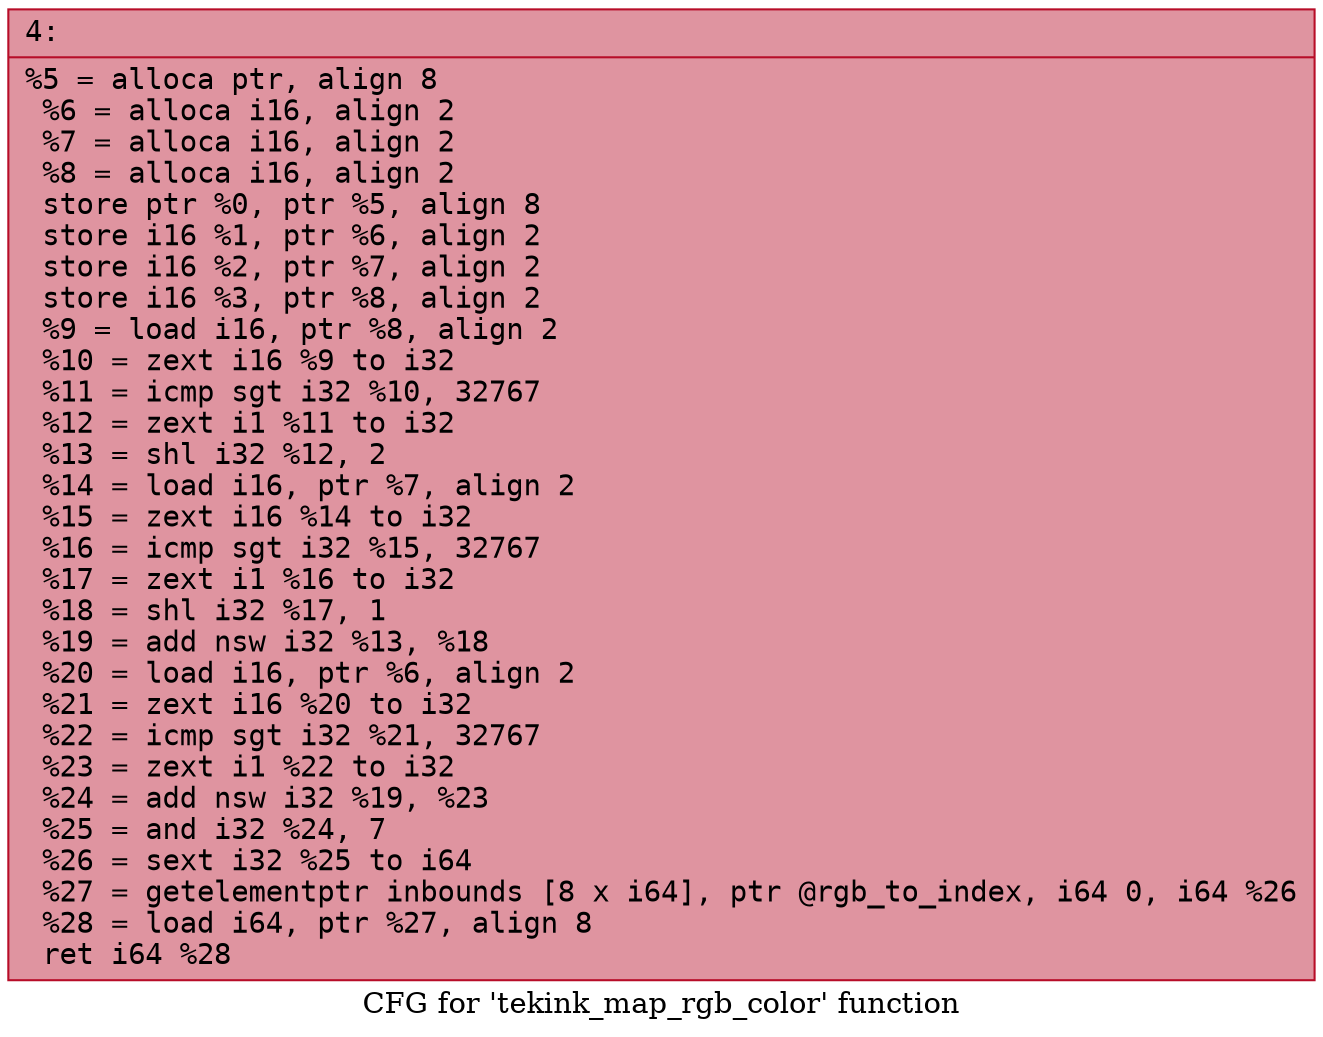 digraph "CFG for 'tekink_map_rgb_color' function" {
	label="CFG for 'tekink_map_rgb_color' function";

	Node0x6000001331b0 [shape=record,color="#b70d28ff", style=filled, fillcolor="#b70d2870" fontname="Courier",label="{4:\l|  %5 = alloca ptr, align 8\l  %6 = alloca i16, align 2\l  %7 = alloca i16, align 2\l  %8 = alloca i16, align 2\l  store ptr %0, ptr %5, align 8\l  store i16 %1, ptr %6, align 2\l  store i16 %2, ptr %7, align 2\l  store i16 %3, ptr %8, align 2\l  %9 = load i16, ptr %8, align 2\l  %10 = zext i16 %9 to i32\l  %11 = icmp sgt i32 %10, 32767\l  %12 = zext i1 %11 to i32\l  %13 = shl i32 %12, 2\l  %14 = load i16, ptr %7, align 2\l  %15 = zext i16 %14 to i32\l  %16 = icmp sgt i32 %15, 32767\l  %17 = zext i1 %16 to i32\l  %18 = shl i32 %17, 1\l  %19 = add nsw i32 %13, %18\l  %20 = load i16, ptr %6, align 2\l  %21 = zext i16 %20 to i32\l  %22 = icmp sgt i32 %21, 32767\l  %23 = zext i1 %22 to i32\l  %24 = add nsw i32 %19, %23\l  %25 = and i32 %24, 7\l  %26 = sext i32 %25 to i64\l  %27 = getelementptr inbounds [8 x i64], ptr @rgb_to_index, i64 0, i64 %26\l  %28 = load i64, ptr %27, align 8\l  ret i64 %28\l}"];
}

